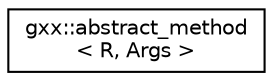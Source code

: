 digraph "Graphical Class Hierarchy"
{
  edge [fontname="Helvetica",fontsize="10",labelfontname="Helvetica",labelfontsize="10"];
  node [fontname="Helvetica",fontsize="10",shape=record];
  rankdir="LR";
  Node1 [label="gxx::abstract_method\l\< R, Args \>",height=0.2,width=0.4,color="black", fillcolor="white", style="filled",URL="$classgxx_1_1abstract__method.html"];
}
